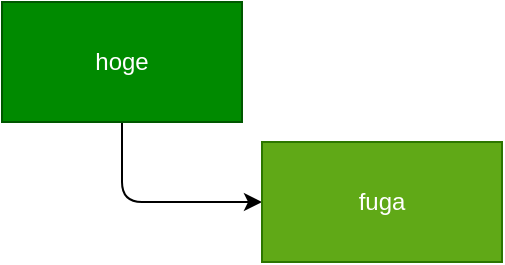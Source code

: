 <mxfile>
    <diagram id="m0ubZrBp8nLcDvAxKwZW" name="page1">
        <mxGraphModel dx="320" dy="1190" grid="1" gridSize="10" guides="1" tooltips="1" connect="1" arrows="1" fold="1" page="1" pageScale="1" pageWidth="827" pageHeight="1169" math="0" shadow="0">
            <root>
                <mxCell id="0"/>
                <mxCell id="1" parent="0"/>
                <mxCell id="4" style="edgeStyle=orthogonalEdgeStyle;html=1;exitX=0.5;exitY=1;exitDx=0;exitDy=0;entryX=0;entryY=0.5;entryDx=0;entryDy=0;" edge="1" parent="1" source="2" target="3">
                    <mxGeometry relative="1" as="geometry"/>
                </mxCell>
                <mxCell id="2" value="hoge" style="rounded=0;whiteSpace=wrap;html=1;fillColor=#008a00;fontColor=#ffffff;strokeColor=#005700;" vertex="1" parent="1">
                    <mxGeometry x="30" y="80" width="120" height="60" as="geometry"/>
                </mxCell>
                <mxCell id="3" value="fuga" style="rounded=0;whiteSpace=wrap;html=1;fillColor=#60a917;fontColor=#ffffff;strokeColor=#2D7600;" vertex="1" parent="1">
                    <mxGeometry x="160" y="150" width="120" height="60" as="geometry"/>
                </mxCell>
            </root>
        </mxGraphModel>
    </diagram>
    <diagram id="TnnkLmicJR71FsNvwVpE" name="page2">
        <mxGraphModel dx="320" dy="1190" grid="1" gridSize="10" guides="1" tooltips="1" connect="1" arrows="1" fold="1" page="1" pageScale="1" pageWidth="827" pageHeight="1169" math="0" shadow="0">
            <root>
                <mxCell id="YsD7zQYb1QJ4y1WTpB8B-0"/>
                <mxCell id="YsD7zQYb1QJ4y1WTpB8B-1" parent="YsD7zQYb1QJ4y1WTpB8B-0"/>
                <mxCell id="gbLvv_5ZLLy0z8r70MGs-0" value="Sample" style="rounded=0;whiteSpace=wrap;html=1;" vertex="1" parent="YsD7zQYb1QJ4y1WTpB8B-1">
                    <mxGeometry x="50" y="40" width="120" height="60" as="geometry"/>
                </mxCell>
                <mxCell id="igdWP5xix6qJfQMlpfQ2-0" value="SampleB" style="rounded=0;whiteSpace=wrap;html=1;" vertex="1" parent="YsD7zQYb1QJ4y1WTpB8B-1">
                    <mxGeometry x="50" y="120" width="120" height="60" as="geometry"/>
                </mxCell>
            </root>
        </mxGraphModel>
    </diagram>
</mxfile>